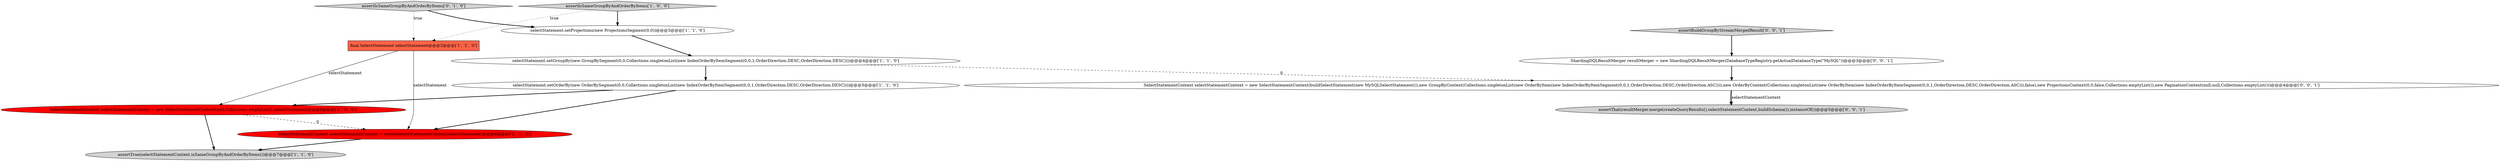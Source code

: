 digraph {
0 [style = filled, label = "selectStatement.setGroupBy(new GroupBySegment(0,0,Collections.singletonList(new IndexOrderByItemSegment(0,0,1,OrderDirection.DESC,OrderDirection.DESC))))@@@4@@@['1', '1', '0']", fillcolor = white, shape = ellipse image = "AAA0AAABBB1BBB"];
4 [style = filled, label = "selectStatement.setOrderBy(new OrderBySegment(0,0,Collections.singletonList(new IndexOrderByItemSegment(0,0,1,OrderDirection.DESC,OrderDirection.DESC))))@@@5@@@['1', '1', '0']", fillcolor = white, shape = ellipse image = "AAA0AAABBB1BBB"];
7 [style = filled, label = "assertIsSameGroupByAndOrderByItems['0', '1', '0']", fillcolor = lightgray, shape = diamond image = "AAA0AAABBB2BBB"];
8 [style = filled, label = "SelectStatementContext selectStatementContext = createSelectStatementContext(selectStatement)@@@6@@@['0', '1', '0']", fillcolor = red, shape = ellipse image = "AAA1AAABBB2BBB"];
5 [style = filled, label = "assertIsSameGroupByAndOrderByItems['1', '0', '0']", fillcolor = lightgray, shape = diamond image = "AAA0AAABBB1BBB"];
11 [style = filled, label = "assertBuildGroupByStreamMergedResult['0', '0', '1']", fillcolor = lightgray, shape = diamond image = "AAA0AAABBB3BBB"];
12 [style = filled, label = "ShardingDQLResultMerger resultMerger = new ShardingDQLResultMerger(DatabaseTypeRegistry.getActualDatabaseType(\"MySQL\"))@@@3@@@['0', '0', '1']", fillcolor = white, shape = ellipse image = "AAA0AAABBB3BBB"];
10 [style = filled, label = "SelectStatementContext selectStatementContext = new SelectStatementContext(buildSelectStatement(new MySQLSelectStatement()),new GroupByContext(Collections.singletonList(new OrderByItem(new IndexOrderByItemSegment(0,0,1,OrderDirection.DESC,OrderDirection.ASC)))),new OrderByContext(Collections.singletonList(new OrderByItem(new IndexOrderByItemSegment(0,0,1,OrderDirection.DESC,OrderDirection.ASC))),false),new ProjectionsContext(0,0,false,Collections.emptyList()),new PaginationContext(null,null,Collections.emptyList()))@@@4@@@['0', '0', '1']", fillcolor = white, shape = ellipse image = "AAA0AAABBB3BBB"];
1 [style = filled, label = "final SelectStatement selectStatement@@@2@@@['1', '1', '0']", fillcolor = tomato, shape = box image = "AAA0AAABBB1BBB"];
3 [style = filled, label = "assertTrue(selectStatementContext.isSameGroupByAndOrderByItems())@@@7@@@['1', '1', '0']", fillcolor = lightgray, shape = ellipse image = "AAA0AAABBB1BBB"];
6 [style = filled, label = "selectStatement.setProjections(new ProjectionsSegment(0,0))@@@3@@@['1', '1', '0']", fillcolor = white, shape = ellipse image = "AAA0AAABBB1BBB"];
9 [style = filled, label = "assertThat(resultMerger.merge(createQueryResults(),selectStatementContext,buildSchema()),instanceOf())@@@5@@@['0', '0', '1']", fillcolor = lightgray, shape = ellipse image = "AAA0AAABBB3BBB"];
2 [style = filled, label = "SelectStatementContext selectStatementContext = new SelectStatementContext(null,Collections.emptyList(),selectStatement)@@@6@@@['1', '0', '0']", fillcolor = red, shape = ellipse image = "AAA1AAABBB1BBB"];
4->8 [style = bold, label=""];
10->9 [style = bold, label=""];
12->10 [style = bold, label=""];
6->0 [style = bold, label=""];
7->6 [style = bold, label=""];
10->9 [style = solid, label="selectStatementContext"];
4->2 [style = bold, label=""];
5->6 [style = bold, label=""];
11->12 [style = bold, label=""];
1->2 [style = solid, label="selectStatement"];
7->1 [style = dotted, label="true"];
0->10 [style = dashed, label="0"];
0->4 [style = bold, label=""];
2->8 [style = dashed, label="0"];
1->8 [style = solid, label="selectStatement"];
2->3 [style = bold, label=""];
5->1 [style = dotted, label="true"];
8->3 [style = bold, label=""];
}
